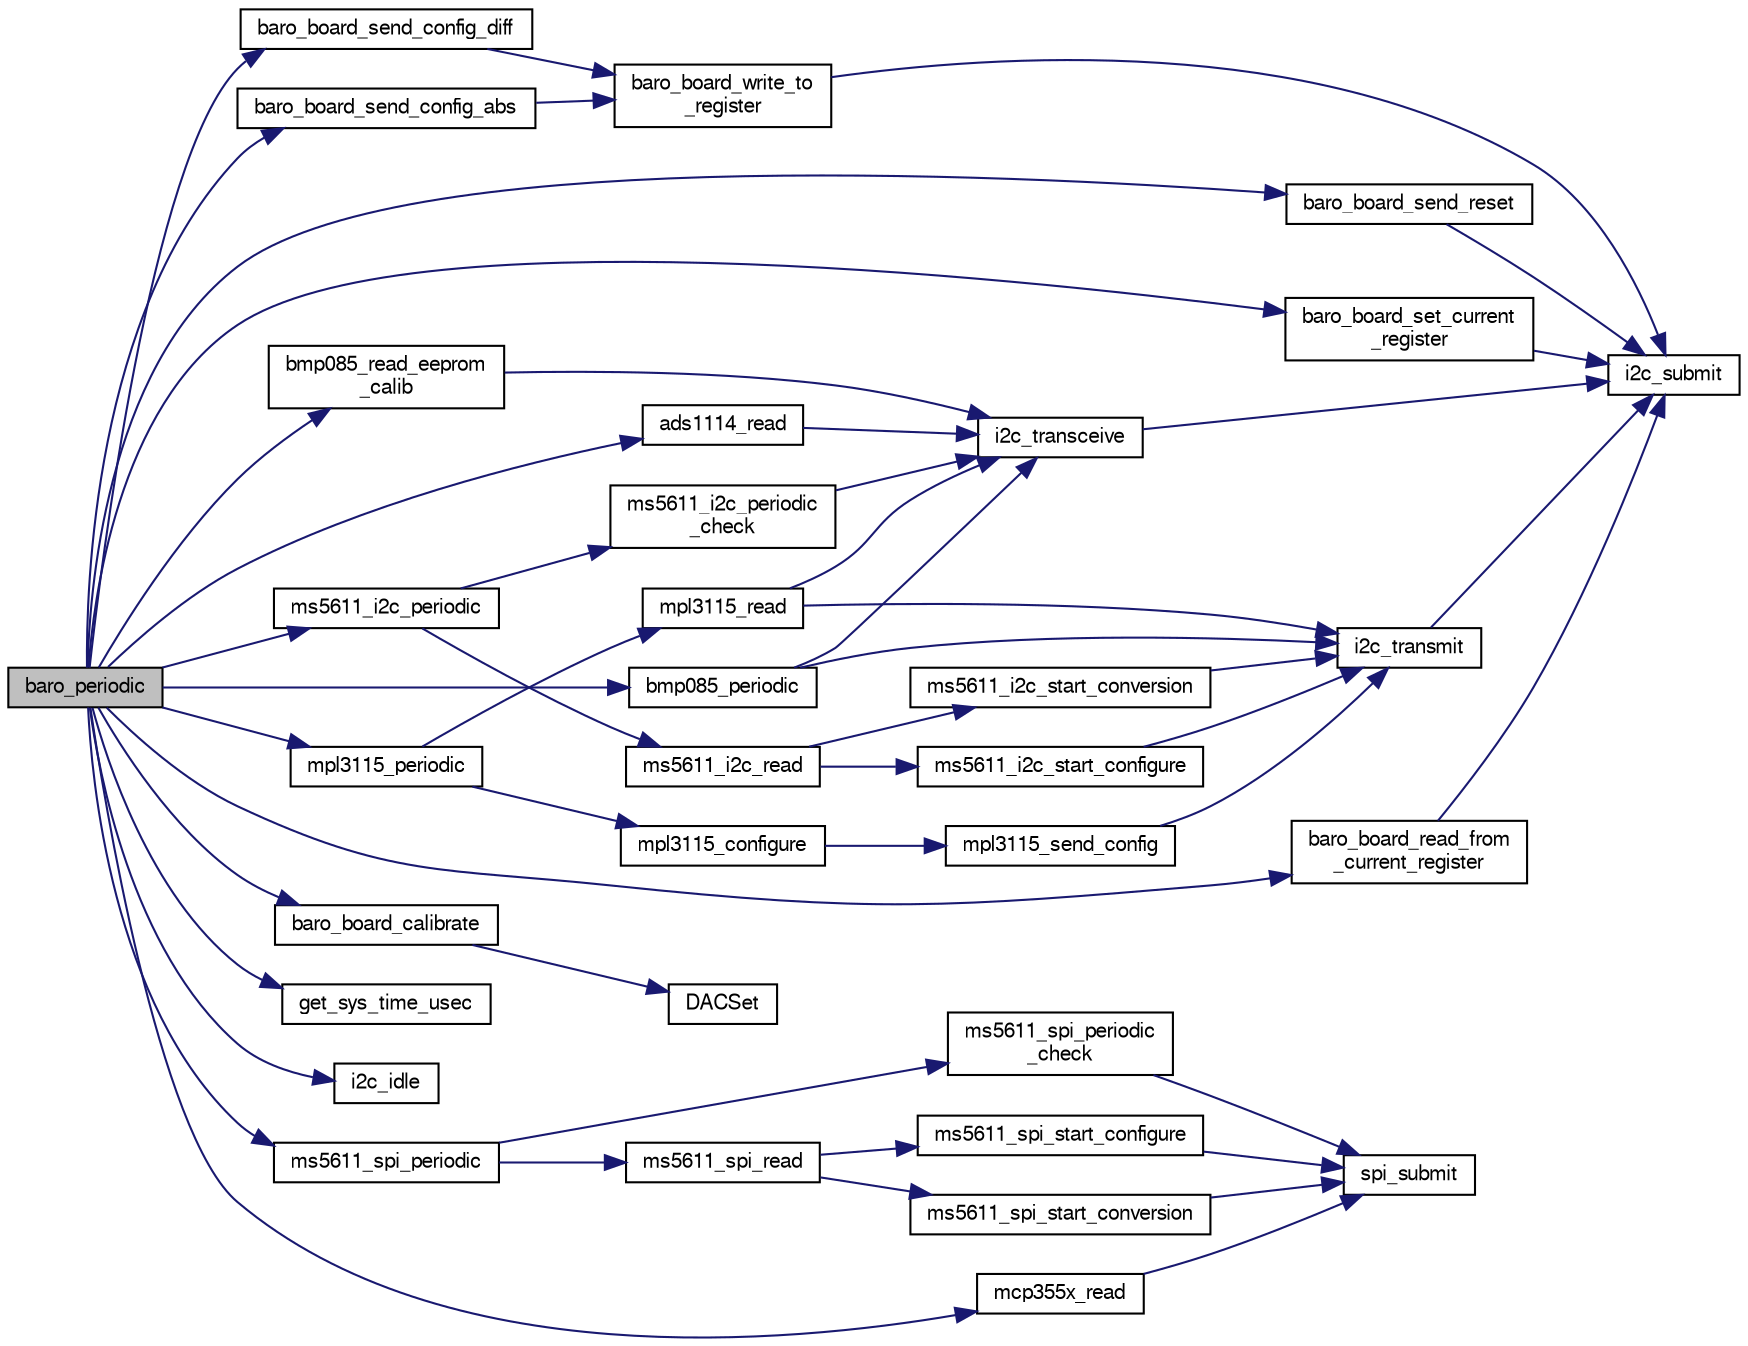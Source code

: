 digraph "baro_periodic"
{
  edge [fontname="FreeSans",fontsize="10",labelfontname="FreeSans",labelfontsize="10"];
  node [fontname="FreeSans",fontsize="10",shape=record];
  rankdir="LR";
  Node1 [label="baro_periodic",height=0.2,width=0.4,color="black", fillcolor="grey75", style="filled", fontcolor="black"];
  Node1 -> Node2 [color="midnightblue",fontsize="10",style="solid",fontname="FreeSans"];
  Node2 [label="ads1114_read",height=0.2,width=0.4,color="black", fillcolor="white", style="filled",URL="$ads1114_8c.html#a4ba628257d14fc3773ddfc484a18e199"];
  Node2 -> Node3 [color="midnightblue",fontsize="10",style="solid",fontname="FreeSans"];
  Node3 [label="i2c_transceive",height=0.2,width=0.4,color="black", fillcolor="white", style="filled",URL="$group__i2c.html#gafb731922c9fb73255aa4cc11e34bfbd6",tooltip="Submit a write/read transaction. "];
  Node3 -> Node4 [color="midnightblue",fontsize="10",style="solid",fontname="FreeSans"];
  Node4 [label="i2c_submit",height=0.2,width=0.4,color="black", fillcolor="white", style="filled",URL="$group__i2c.html#ga4eed48e542a9c71b93372f5a38d7e367",tooltip="Submit a I2C transaction. "];
  Node1 -> Node5 [color="midnightblue",fontsize="10",style="solid",fontname="FreeSans"];
  Node5 [label="baro_board_calibrate",height=0.2,width=0.4,color="black", fillcolor="white", style="filled",URL="$booz_2baro__board_8c.html#ad895d113447d7bd36be8c9f675349a0f"];
  Node5 -> Node6 [color="midnightblue",fontsize="10",style="solid",fontname="FreeSans"];
  Node6 [label="DACSet",height=0.2,width=0.4,color="black", fillcolor="white", style="filled",URL="$dac__arch_8h.html#a5a5ecfcdc62897bc847995c225e301af"];
  Node1 -> Node7 [color="midnightblue",fontsize="10",style="solid",fontname="FreeSans"];
  Node7 [label="baro_board_read_from\l_current_register",height=0.2,width=0.4,color="black", fillcolor="white", style="filled",URL="$lisa__l_2baro__board_8c.html#a91e7585497fa861959910aa79a06c95a"];
  Node7 -> Node4 [color="midnightblue",fontsize="10",style="solid",fontname="FreeSans"];
  Node1 -> Node8 [color="midnightblue",fontsize="10",style="solid",fontname="FreeSans"];
  Node8 [label="baro_board_send_config_abs",height=0.2,width=0.4,color="black", fillcolor="white", style="filled",URL="$lisa__l_2baro__board_8c.html#a50dada9f7353526950b740090bbf6728"];
  Node8 -> Node9 [color="midnightblue",fontsize="10",style="solid",fontname="FreeSans"];
  Node9 [label="baro_board_write_to\l_register",height=0.2,width=0.4,color="black", fillcolor="white", style="filled",URL="$lisa__l_2baro__board_8c.html#a6c5d28296d0273908662b993468d73cb"];
  Node9 -> Node4 [color="midnightblue",fontsize="10",style="solid",fontname="FreeSans"];
  Node1 -> Node10 [color="midnightblue",fontsize="10",style="solid",fontname="FreeSans"];
  Node10 [label="baro_board_send_config_diff",height=0.2,width=0.4,color="black", fillcolor="white", style="filled",URL="$lisa__l_2baro__board_8c.html#a2fa4b2580e3835ed8ab3e5ad82051f2e"];
  Node10 -> Node9 [color="midnightblue",fontsize="10",style="solid",fontname="FreeSans"];
  Node1 -> Node11 [color="midnightblue",fontsize="10",style="solid",fontname="FreeSans"];
  Node11 [label="baro_board_send_reset",height=0.2,width=0.4,color="black", fillcolor="white", style="filled",URL="$lisa__l_2baro__board_8c.html#a0142e6ef7cb26ef8fc63b27b0a3f055f"];
  Node11 -> Node4 [color="midnightblue",fontsize="10",style="solid",fontname="FreeSans"];
  Node1 -> Node12 [color="midnightblue",fontsize="10",style="solid",fontname="FreeSans"];
  Node12 [label="baro_board_set_current\l_register",height=0.2,width=0.4,color="black", fillcolor="white", style="filled",URL="$lisa__l_2baro__board_8c.html#ae280d0cac96760be078c903045aee6c6"];
  Node12 -> Node4 [color="midnightblue",fontsize="10",style="solid",fontname="FreeSans"];
  Node1 -> Node13 [color="midnightblue",fontsize="10",style="solid",fontname="FreeSans"];
  Node13 [label="bmp085_periodic",height=0.2,width=0.4,color="black", fillcolor="white", style="filled",URL="$bmp085_8c.html#ad6fe03b188457ab22e7e81f0712c9afb",tooltip="Start new measurement if idle or read temp/pressure. "];
  Node13 -> Node3 [color="midnightblue",fontsize="10",style="solid",fontname="FreeSans"];
  Node13 -> Node14 [color="midnightblue",fontsize="10",style="solid",fontname="FreeSans"];
  Node14 [label="i2c_transmit",height=0.2,width=0.4,color="black", fillcolor="white", style="filled",URL="$group__i2c.html#ga54405aa058f14a143b8b1b5380015927",tooltip="Submit a write only transaction. "];
  Node14 -> Node4 [color="midnightblue",fontsize="10",style="solid",fontname="FreeSans"];
  Node1 -> Node15 [color="midnightblue",fontsize="10",style="solid",fontname="FreeSans"];
  Node15 [label="bmp085_read_eeprom\l_calib",height=0.2,width=0.4,color="black", fillcolor="white", style="filled",URL="$bmp085_8c.html#a96cbcc561ed98d124a49fcd60b701fb6"];
  Node15 -> Node3 [color="midnightblue",fontsize="10",style="solid",fontname="FreeSans"];
  Node1 -> Node16 [color="midnightblue",fontsize="10",style="solid",fontname="FreeSans"];
  Node16 [label="get_sys_time_usec",height=0.2,width=0.4,color="black", fillcolor="white", style="filled",URL="$chibios_2mcu__periph_2sys__time__arch_8c.html#a7ddfef1f78a56c6b4c4c536b5d670bfb",tooltip="Get the time in microseconds since startup. "];
  Node1 -> Node17 [color="midnightblue",fontsize="10",style="solid",fontname="FreeSans"];
  Node17 [label="i2c_idle",height=0.2,width=0.4,color="black", fillcolor="white", style="filled",URL="$group__i2c.html#ga5ca96421128d944b576fe84bfce9b0c7",tooltip="Check if I2C bus is idle. "];
  Node1 -> Node18 [color="midnightblue",fontsize="10",style="solid",fontname="FreeSans"];
  Node18 [label="mcp355x_read",height=0.2,width=0.4,color="black", fillcolor="white", style="filled",URL="$mcp355x_8c.html#a43936b2cebe162bd29e00181b0282a91"];
  Node18 -> Node19 [color="midnightblue",fontsize="10",style="solid",fontname="FreeSans"];
  Node19 [label="spi_submit",height=0.2,width=0.4,color="black", fillcolor="white", style="filled",URL="$group__spi.html#ga5d383931766cb373ebad0b8bc26d439d",tooltip="Submit SPI transaction. "];
  Node1 -> Node20 [color="midnightblue",fontsize="10",style="solid",fontname="FreeSans"];
  Node20 [label="mpl3115_periodic",height=0.2,width=0.4,color="black", fillcolor="white", style="filled",URL="$mpl3115_8c.html#a82e215609eadefc64ac7198d2a1db1b6"];
  Node20 -> Node21 [color="midnightblue",fontsize="10",style="solid",fontname="FreeSans"];
  Node21 [label="mpl3115_configure",height=0.2,width=0.4,color="black", fillcolor="white", style="filled",URL="$mpl3115_8c.html#a9ada79887b547d1129b0f5747cb58b2c"];
  Node21 -> Node22 [color="midnightblue",fontsize="10",style="solid",fontname="FreeSans"];
  Node22 [label="mpl3115_send_config",height=0.2,width=0.4,color="black", fillcolor="white", style="filled",URL="$mpl3115_8c.html#a80658dd7fabf4e646e9de5c1547d85aa"];
  Node22 -> Node14 [color="midnightblue",fontsize="10",style="solid",fontname="FreeSans"];
  Node20 -> Node23 [color="midnightblue",fontsize="10",style="solid",fontname="FreeSans"];
  Node23 [label="mpl3115_read",height=0.2,width=0.4,color="black", fillcolor="white", style="filled",URL="$mpl3115_8c.html#a21b5d8a3190ba276c719f13436904935"];
  Node23 -> Node3 [color="midnightblue",fontsize="10",style="solid",fontname="FreeSans"];
  Node23 -> Node14 [color="midnightblue",fontsize="10",style="solid",fontname="FreeSans"];
  Node1 -> Node24 [color="midnightblue",fontsize="10",style="solid",fontname="FreeSans"];
  Node24 [label="ms5611_i2c_periodic",height=0.2,width=0.4,color="black", fillcolor="white", style="filled",URL="$ms5611__i2c_8h.html#a6414dbf9e064f7a370447b1002eaa7b9",tooltip="convenience function "];
  Node24 -> Node25 [color="midnightblue",fontsize="10",style="solid",fontname="FreeSans"];
  Node25 [label="ms5611_i2c_periodic\l_check",height=0.2,width=0.4,color="black", fillcolor="white", style="filled",URL="$ms5611__i2c_8h.html#a45123afce6b944dbe03552035e6b6e5e",tooltip="Periodic function to ensure proper delay after triggering reset or conversion. "];
  Node25 -> Node3 [color="midnightblue",fontsize="10",style="solid",fontname="FreeSans"];
  Node24 -> Node26 [color="midnightblue",fontsize="10",style="solid",fontname="FreeSans"];
  Node26 [label="ms5611_i2c_read",height=0.2,width=0.4,color="black", fillcolor="white", style="filled",URL="$ms5611__i2c_8h.html#a5b15a903dc0ac45e598280f1c87953e9",tooltip="convenience function to trigger new measurement. "];
  Node26 -> Node27 [color="midnightblue",fontsize="10",style="solid",fontname="FreeSans"];
  Node27 [label="ms5611_i2c_start_configure",height=0.2,width=0.4,color="black", fillcolor="white", style="filled",URL="$ms5611__i2c_8h.html#aede904dca434d648c441a0f51d9850af"];
  Node27 -> Node14 [color="midnightblue",fontsize="10",style="solid",fontname="FreeSans"];
  Node26 -> Node28 [color="midnightblue",fontsize="10",style="solid",fontname="FreeSans"];
  Node28 [label="ms5611_i2c_start_conversion",height=0.2,width=0.4,color="black", fillcolor="white", style="filled",URL="$ms5611__i2c_8h.html#aa7ea4f69e5b5ff916ac4571219d829e1"];
  Node28 -> Node14 [color="midnightblue",fontsize="10",style="solid",fontname="FreeSans"];
  Node1 -> Node29 [color="midnightblue",fontsize="10",style="solid",fontname="FreeSans"];
  Node29 [label="ms5611_spi_periodic",height=0.2,width=0.4,color="black", fillcolor="white", style="filled",URL="$ms5611__spi_8h.html#a950b89b21f5e7b97df350ec56ed1bdc9",tooltip="convenience function "];
  Node29 -> Node30 [color="midnightblue",fontsize="10",style="solid",fontname="FreeSans"];
  Node30 [label="ms5611_spi_periodic\l_check",height=0.2,width=0.4,color="black", fillcolor="white", style="filled",URL="$ms5611__spi_8h.html#ab46a8e3a6d57f0c4b1368abbb786f905",tooltip="Periodic function to ensure proper delay after triggering reset or conversion. "];
  Node30 -> Node19 [color="midnightblue",fontsize="10",style="solid",fontname="FreeSans"];
  Node29 -> Node31 [color="midnightblue",fontsize="10",style="solid",fontname="FreeSans"];
  Node31 [label="ms5611_spi_read",height=0.2,width=0.4,color="black", fillcolor="white", style="filled",URL="$ms5611__spi_8h.html#ad675f17b7fb527f6170b5a18bf09b5bd",tooltip="convenience function to trigger new measurement. "];
  Node31 -> Node32 [color="midnightblue",fontsize="10",style="solid",fontname="FreeSans"];
  Node32 [label="ms5611_spi_start_configure",height=0.2,width=0.4,color="black", fillcolor="white", style="filled",URL="$ms5611__spi_8h.html#a23682a3c5d36bc1c95f61b80ab101b53"];
  Node32 -> Node19 [color="midnightblue",fontsize="10",style="solid",fontname="FreeSans"];
  Node31 -> Node33 [color="midnightblue",fontsize="10",style="solid",fontname="FreeSans"];
  Node33 [label="ms5611_spi_start_conversion",height=0.2,width=0.4,color="black", fillcolor="white", style="filled",URL="$ms5611__spi_8h.html#a82e1cf6372b20fbfd4ec58f4cc8e58b9"];
  Node33 -> Node19 [color="midnightblue",fontsize="10",style="solid",fontname="FreeSans"];
}
